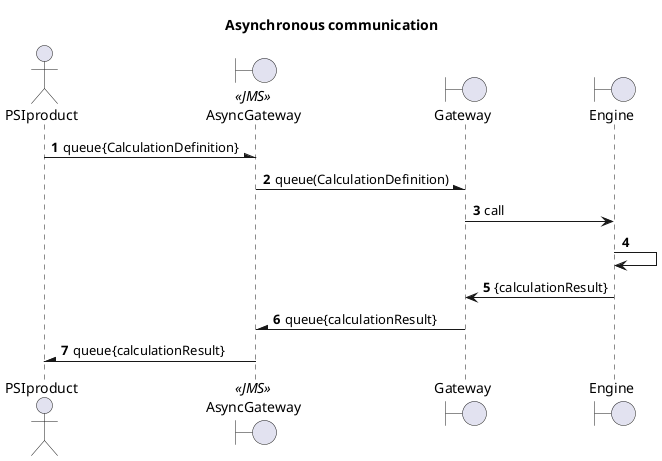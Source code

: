 @startuml

title Asynchronous communication

actor PSIproduct
boundary AsyncGateway as Async <<JMS>>
boundary Gateway
boundary Engine as Engine

autonumber
PSIproduct -\ Async: queue{CalculationDefinition}
Async -\ Gateway: queue(CalculationDefinition)
Gateway -> Engine: call
Engine -> Engine
Engine -> Gateway: {calculationResult}
Gateway -\ Async: queue{calculationResult}
Async -\ PSIproduct: queue{calculationResult}

@enduml